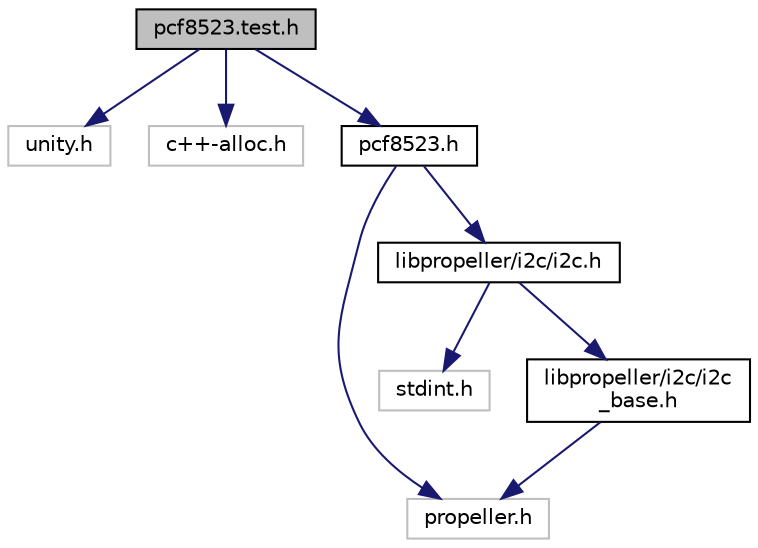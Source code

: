 digraph "pcf8523.test.h"
{
  edge [fontname="Helvetica",fontsize="10",labelfontname="Helvetica",labelfontsize="10"];
  node [fontname="Helvetica",fontsize="10",shape=record];
  Node1 [label="pcf8523.test.h",height=0.2,width=0.4,color="black", fillcolor="grey75", style="filled" fontcolor="black"];
  Node1 -> Node2 [color="midnightblue",fontsize="10",style="solid",fontname="Helvetica"];
  Node2 [label="unity.h",height=0.2,width=0.4,color="grey75", fillcolor="white", style="filled"];
  Node1 -> Node3 [color="midnightblue",fontsize="10",style="solid",fontname="Helvetica"];
  Node3 [label="c++-alloc.h",height=0.2,width=0.4,color="grey75", fillcolor="white", style="filled"];
  Node1 -> Node4 [color="midnightblue",fontsize="10",style="solid",fontname="Helvetica"];
  Node4 [label="pcf8523.h",height=0.2,width=0.4,color="black", fillcolor="white", style="filled",URL="$pcf8523_8h.html"];
  Node4 -> Node5 [color="midnightblue",fontsize="10",style="solid",fontname="Helvetica"];
  Node5 [label="propeller.h",height=0.2,width=0.4,color="grey75", fillcolor="white", style="filled"];
  Node4 -> Node6 [color="midnightblue",fontsize="10",style="solid",fontname="Helvetica"];
  Node6 [label="libpropeller/i2c/i2c.h",height=0.2,width=0.4,color="black", fillcolor="white", style="filled",URL="$i2c_8h.html"];
  Node6 -> Node7 [color="midnightblue",fontsize="10",style="solid",fontname="Helvetica"];
  Node7 [label="stdint.h",height=0.2,width=0.4,color="grey75", fillcolor="white", style="filled"];
  Node6 -> Node8 [color="midnightblue",fontsize="10",style="solid",fontname="Helvetica"];
  Node8 [label="libpropeller/i2c/i2c\l_base.h",height=0.2,width=0.4,color="black", fillcolor="white", style="filled",URL="$i2c__base_8h.html"];
  Node8 -> Node5 [color="midnightblue",fontsize="10",style="solid",fontname="Helvetica"];
}
